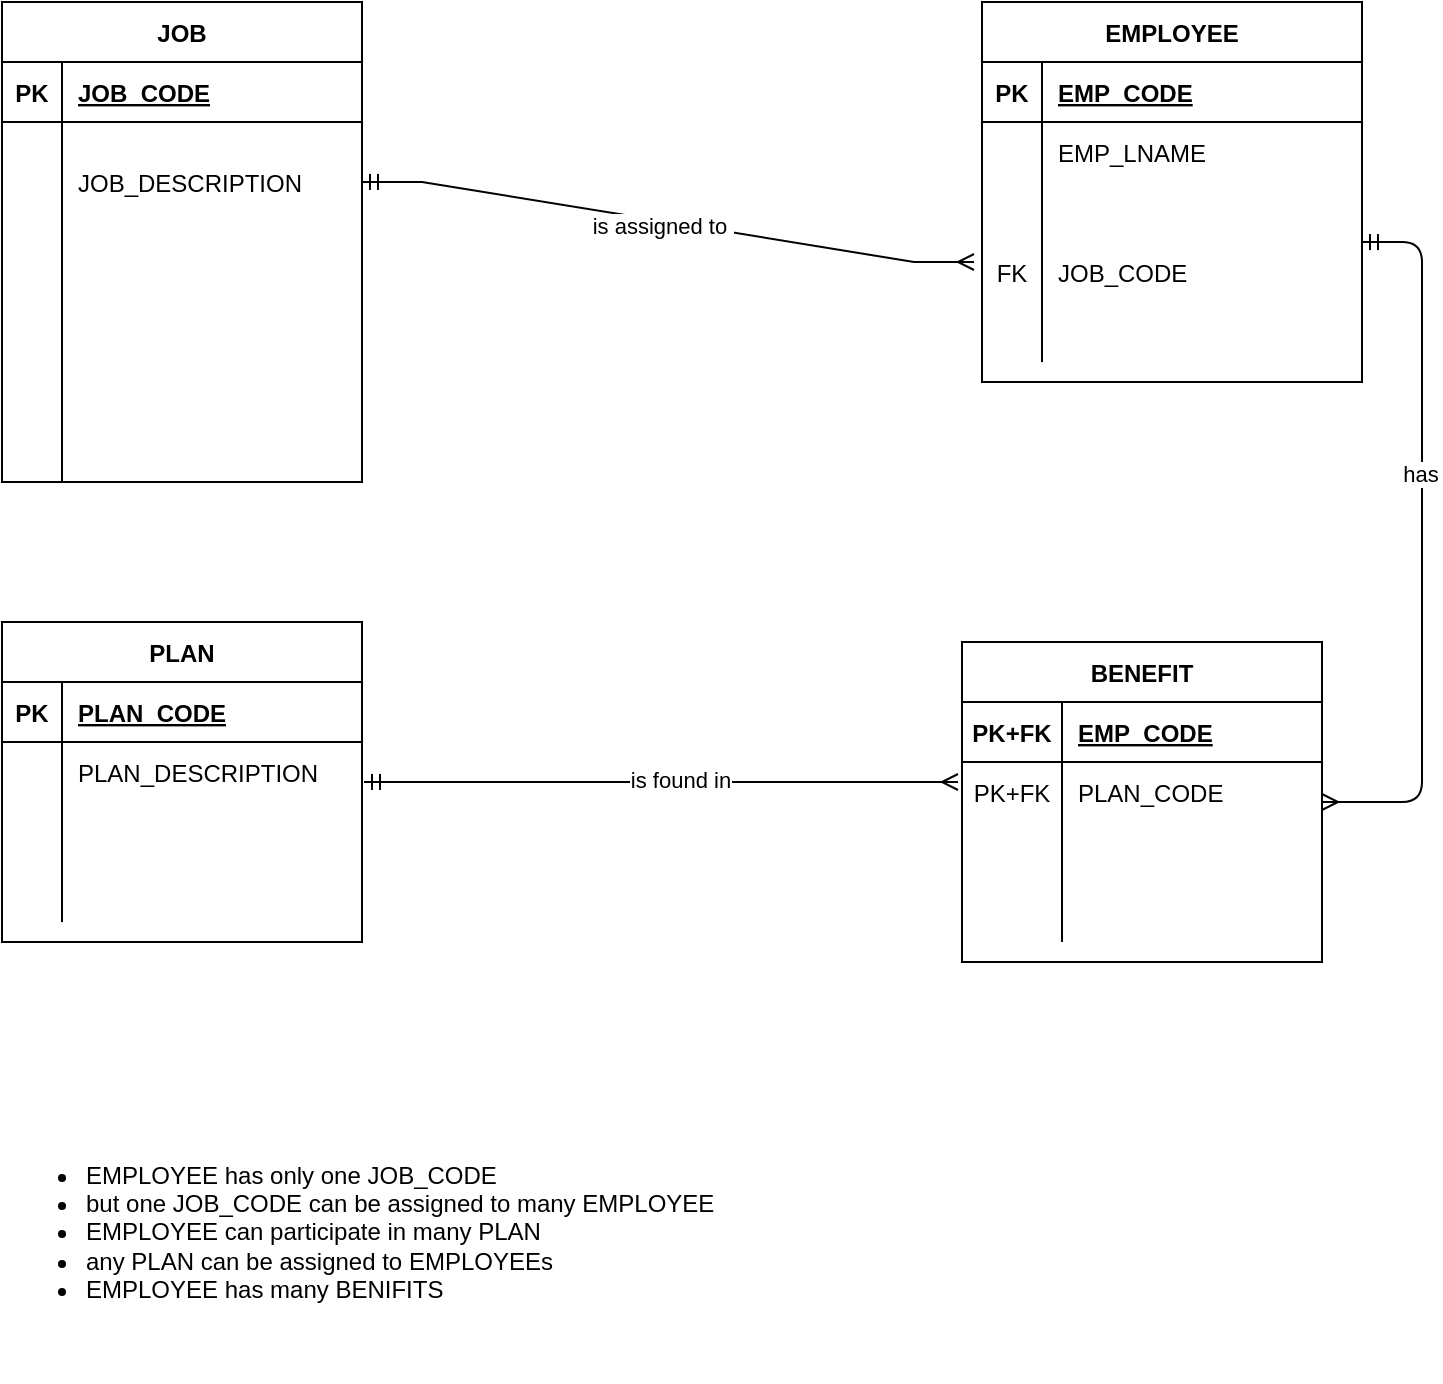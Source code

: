 <mxfile version="15.3.1" type="github">
  <diagram id="K2ibX2l2OvX5-s6gczWc" name="Page-1">
    <mxGraphModel dx="1579" dy="827" grid="1" gridSize="10" guides="1" tooltips="1" connect="1" arrows="1" fold="1" page="1" pageScale="1" pageWidth="850" pageHeight="1100" math="0" shadow="0">
      <root>
        <mxCell id="0" />
        <mxCell id="1" parent="0" />
        <mxCell id="dyomKhumMqTRPVze4Xgc-1" value="EMPLOYEE" style="shape=table;startSize=30;container=1;collapsible=1;childLayout=tableLayout;fixedRows=1;rowLines=0;fontStyle=1;align=center;resizeLast=1;" vertex="1" parent="1">
          <mxGeometry x="530" y="50" width="190" height="190" as="geometry" />
        </mxCell>
        <mxCell id="dyomKhumMqTRPVze4Xgc-2" value="" style="shape=partialRectangle;collapsible=0;dropTarget=0;pointerEvents=0;fillColor=none;top=0;left=0;bottom=1;right=0;points=[[0,0.5],[1,0.5]];portConstraint=eastwest;" vertex="1" parent="dyomKhumMqTRPVze4Xgc-1">
          <mxGeometry y="30" width="190" height="30" as="geometry" />
        </mxCell>
        <mxCell id="dyomKhumMqTRPVze4Xgc-3" value="PK" style="shape=partialRectangle;connectable=0;fillColor=none;top=0;left=0;bottom=0;right=0;fontStyle=1;overflow=hidden;" vertex="1" parent="dyomKhumMqTRPVze4Xgc-2">
          <mxGeometry width="30" height="30" as="geometry">
            <mxRectangle width="30" height="30" as="alternateBounds" />
          </mxGeometry>
        </mxCell>
        <mxCell id="dyomKhumMqTRPVze4Xgc-4" value="EMP_CODE" style="shape=partialRectangle;connectable=0;fillColor=none;top=0;left=0;bottom=0;right=0;align=left;spacingLeft=6;fontStyle=5;overflow=hidden;" vertex="1" parent="dyomKhumMqTRPVze4Xgc-2">
          <mxGeometry x="30" width="160" height="30" as="geometry">
            <mxRectangle width="160" height="30" as="alternateBounds" />
          </mxGeometry>
        </mxCell>
        <mxCell id="dyomKhumMqTRPVze4Xgc-5" value="" style="shape=partialRectangle;collapsible=0;dropTarget=0;pointerEvents=0;fillColor=none;top=0;left=0;bottom=0;right=0;points=[[0,0.5],[1,0.5]];portConstraint=eastwest;" vertex="1" parent="dyomKhumMqTRPVze4Xgc-1">
          <mxGeometry y="60" width="190" height="30" as="geometry" />
        </mxCell>
        <mxCell id="dyomKhumMqTRPVze4Xgc-6" value="" style="shape=partialRectangle;connectable=0;fillColor=none;top=0;left=0;bottom=0;right=0;editable=1;overflow=hidden;" vertex="1" parent="dyomKhumMqTRPVze4Xgc-5">
          <mxGeometry width="30" height="30" as="geometry">
            <mxRectangle width="30" height="30" as="alternateBounds" />
          </mxGeometry>
        </mxCell>
        <mxCell id="dyomKhumMqTRPVze4Xgc-7" value="EMP_LNAME" style="shape=partialRectangle;connectable=0;fillColor=none;top=0;left=0;bottom=0;right=0;align=left;spacingLeft=6;overflow=hidden;" vertex="1" parent="dyomKhumMqTRPVze4Xgc-5">
          <mxGeometry x="30" width="160" height="30" as="geometry">
            <mxRectangle width="160" height="30" as="alternateBounds" />
          </mxGeometry>
        </mxCell>
        <mxCell id="dyomKhumMqTRPVze4Xgc-8" value="" style="shape=partialRectangle;collapsible=0;dropTarget=0;pointerEvents=0;fillColor=none;top=0;left=0;bottom=0;right=0;points=[[0,0.5],[1,0.5]];portConstraint=eastwest;" vertex="1" parent="dyomKhumMqTRPVze4Xgc-1">
          <mxGeometry y="90" width="190" height="30" as="geometry" />
        </mxCell>
        <mxCell id="dyomKhumMqTRPVze4Xgc-9" value="" style="shape=partialRectangle;connectable=0;fillColor=none;top=0;left=0;bottom=0;right=0;editable=1;overflow=hidden;" vertex="1" parent="dyomKhumMqTRPVze4Xgc-8">
          <mxGeometry width="30" height="30" as="geometry">
            <mxRectangle width="30" height="30" as="alternateBounds" />
          </mxGeometry>
        </mxCell>
        <mxCell id="dyomKhumMqTRPVze4Xgc-10" value="" style="shape=partialRectangle;connectable=0;fillColor=none;top=0;left=0;bottom=0;right=0;align=left;spacingLeft=6;overflow=hidden;" vertex="1" parent="dyomKhumMqTRPVze4Xgc-8">
          <mxGeometry x="30" width="160" height="30" as="geometry">
            <mxRectangle width="160" height="30" as="alternateBounds" />
          </mxGeometry>
        </mxCell>
        <mxCell id="dyomKhumMqTRPVze4Xgc-87" value="" style="shape=partialRectangle;collapsible=0;dropTarget=0;pointerEvents=0;fillColor=none;top=0;left=0;bottom=0;right=0;points=[[0,0.5],[1,0.5]];portConstraint=eastwest;" vertex="1" parent="dyomKhumMqTRPVze4Xgc-1">
          <mxGeometry y="120" width="190" height="30" as="geometry" />
        </mxCell>
        <mxCell id="dyomKhumMqTRPVze4Xgc-88" value="FK" style="shape=partialRectangle;connectable=0;fillColor=none;top=0;left=0;bottom=0;right=0;editable=1;overflow=hidden;" vertex="1" parent="dyomKhumMqTRPVze4Xgc-87">
          <mxGeometry width="30" height="30" as="geometry">
            <mxRectangle width="30" height="30" as="alternateBounds" />
          </mxGeometry>
        </mxCell>
        <mxCell id="dyomKhumMqTRPVze4Xgc-89" value="JOB_CODE" style="shape=partialRectangle;connectable=0;fillColor=none;top=0;left=0;bottom=0;right=0;align=left;spacingLeft=6;overflow=hidden;" vertex="1" parent="dyomKhumMqTRPVze4Xgc-87">
          <mxGeometry x="30" width="160" height="30" as="geometry">
            <mxRectangle width="160" height="30" as="alternateBounds" />
          </mxGeometry>
        </mxCell>
        <mxCell id="dyomKhumMqTRPVze4Xgc-11" value="" style="shape=partialRectangle;collapsible=0;dropTarget=0;pointerEvents=0;fillColor=none;top=0;left=0;bottom=0;right=0;points=[[0,0.5],[1,0.5]];portConstraint=eastwest;" vertex="1" parent="dyomKhumMqTRPVze4Xgc-1">
          <mxGeometry y="150" width="190" height="30" as="geometry" />
        </mxCell>
        <mxCell id="dyomKhumMqTRPVze4Xgc-12" value="" style="shape=partialRectangle;connectable=0;fillColor=none;top=0;left=0;bottom=0;right=0;editable=1;overflow=hidden;" vertex="1" parent="dyomKhumMqTRPVze4Xgc-11">
          <mxGeometry width="30" height="30" as="geometry">
            <mxRectangle width="30" height="30" as="alternateBounds" />
          </mxGeometry>
        </mxCell>
        <mxCell id="dyomKhumMqTRPVze4Xgc-13" value="" style="shape=partialRectangle;connectable=0;fillColor=none;top=0;left=0;bottom=0;right=0;align=left;spacingLeft=6;overflow=hidden;" vertex="1" parent="dyomKhumMqTRPVze4Xgc-11">
          <mxGeometry x="30" width="160" height="30" as="geometry">
            <mxRectangle width="160" height="30" as="alternateBounds" />
          </mxGeometry>
        </mxCell>
        <mxCell id="dyomKhumMqTRPVze4Xgc-28" value="BENEFIT" style="shape=table;startSize=30;container=1;collapsible=1;childLayout=tableLayout;fixedRows=1;rowLines=0;fontStyle=1;align=center;resizeLast=1;" vertex="1" parent="1">
          <mxGeometry x="520" y="370" width="180" height="160" as="geometry" />
        </mxCell>
        <mxCell id="dyomKhumMqTRPVze4Xgc-29" value="" style="shape=partialRectangle;collapsible=0;dropTarget=0;pointerEvents=0;fillColor=none;top=0;left=0;bottom=1;right=0;points=[[0,0.5],[1,0.5]];portConstraint=eastwest;" vertex="1" parent="dyomKhumMqTRPVze4Xgc-28">
          <mxGeometry y="30" width="180" height="30" as="geometry" />
        </mxCell>
        <mxCell id="dyomKhumMqTRPVze4Xgc-30" value="PK+FK" style="shape=partialRectangle;connectable=0;fillColor=none;top=0;left=0;bottom=0;right=0;fontStyle=1;overflow=hidden;" vertex="1" parent="dyomKhumMqTRPVze4Xgc-29">
          <mxGeometry width="50" height="30" as="geometry">
            <mxRectangle width="50" height="30" as="alternateBounds" />
          </mxGeometry>
        </mxCell>
        <mxCell id="dyomKhumMqTRPVze4Xgc-31" value="EMP_CODE" style="shape=partialRectangle;connectable=0;fillColor=none;top=0;left=0;bottom=0;right=0;align=left;spacingLeft=6;fontStyle=5;overflow=hidden;" vertex="1" parent="dyomKhumMqTRPVze4Xgc-29">
          <mxGeometry x="50" width="130" height="30" as="geometry">
            <mxRectangle width="130" height="30" as="alternateBounds" />
          </mxGeometry>
        </mxCell>
        <mxCell id="dyomKhumMqTRPVze4Xgc-32" value="" style="shape=partialRectangle;collapsible=0;dropTarget=0;pointerEvents=0;fillColor=none;top=0;left=0;bottom=0;right=0;points=[[0,0.5],[1,0.5]];portConstraint=eastwest;" vertex="1" parent="dyomKhumMqTRPVze4Xgc-28">
          <mxGeometry y="60" width="180" height="30" as="geometry" />
        </mxCell>
        <mxCell id="dyomKhumMqTRPVze4Xgc-33" value="PK+FK" style="shape=partialRectangle;connectable=0;fillColor=none;top=0;left=0;bottom=0;right=0;editable=1;overflow=hidden;" vertex="1" parent="dyomKhumMqTRPVze4Xgc-32">
          <mxGeometry width="50" height="30" as="geometry">
            <mxRectangle width="50" height="30" as="alternateBounds" />
          </mxGeometry>
        </mxCell>
        <mxCell id="dyomKhumMqTRPVze4Xgc-34" value="PLAN_CODE" style="shape=partialRectangle;connectable=0;fillColor=none;top=0;left=0;bottom=0;right=0;align=left;spacingLeft=6;overflow=hidden;" vertex="1" parent="dyomKhumMqTRPVze4Xgc-32">
          <mxGeometry x="50" width="130" height="30" as="geometry">
            <mxRectangle width="130" height="30" as="alternateBounds" />
          </mxGeometry>
        </mxCell>
        <mxCell id="dyomKhumMqTRPVze4Xgc-35" value="" style="shape=partialRectangle;collapsible=0;dropTarget=0;pointerEvents=0;fillColor=none;top=0;left=0;bottom=0;right=0;points=[[0,0.5],[1,0.5]];portConstraint=eastwest;" vertex="1" parent="dyomKhumMqTRPVze4Xgc-28">
          <mxGeometry y="90" width="180" height="30" as="geometry" />
        </mxCell>
        <mxCell id="dyomKhumMqTRPVze4Xgc-36" value="" style="shape=partialRectangle;connectable=0;fillColor=none;top=0;left=0;bottom=0;right=0;editable=1;overflow=hidden;" vertex="1" parent="dyomKhumMqTRPVze4Xgc-35">
          <mxGeometry width="50" height="30" as="geometry">
            <mxRectangle width="50" height="30" as="alternateBounds" />
          </mxGeometry>
        </mxCell>
        <mxCell id="dyomKhumMqTRPVze4Xgc-37" value="" style="shape=partialRectangle;connectable=0;fillColor=none;top=0;left=0;bottom=0;right=0;align=left;spacingLeft=6;overflow=hidden;" vertex="1" parent="dyomKhumMqTRPVze4Xgc-35">
          <mxGeometry x="50" width="130" height="30" as="geometry">
            <mxRectangle width="130" height="30" as="alternateBounds" />
          </mxGeometry>
        </mxCell>
        <mxCell id="dyomKhumMqTRPVze4Xgc-38" value="" style="shape=partialRectangle;collapsible=0;dropTarget=0;pointerEvents=0;fillColor=none;top=0;left=0;bottom=0;right=0;points=[[0,0.5],[1,0.5]];portConstraint=eastwest;" vertex="1" parent="dyomKhumMqTRPVze4Xgc-28">
          <mxGeometry y="120" width="180" height="30" as="geometry" />
        </mxCell>
        <mxCell id="dyomKhumMqTRPVze4Xgc-39" value="" style="shape=partialRectangle;connectable=0;fillColor=none;top=0;left=0;bottom=0;right=0;editable=1;overflow=hidden;" vertex="1" parent="dyomKhumMqTRPVze4Xgc-38">
          <mxGeometry width="50" height="30" as="geometry">
            <mxRectangle width="50" height="30" as="alternateBounds" />
          </mxGeometry>
        </mxCell>
        <mxCell id="dyomKhumMqTRPVze4Xgc-40" value="" style="shape=partialRectangle;connectable=0;fillColor=none;top=0;left=0;bottom=0;right=0;align=left;spacingLeft=6;overflow=hidden;" vertex="1" parent="dyomKhumMqTRPVze4Xgc-38">
          <mxGeometry x="50" width="130" height="30" as="geometry">
            <mxRectangle width="130" height="30" as="alternateBounds" />
          </mxGeometry>
        </mxCell>
        <mxCell id="dyomKhumMqTRPVze4Xgc-41" value="JOB" style="shape=table;startSize=30;container=1;collapsible=1;childLayout=tableLayout;fixedRows=1;rowLines=0;fontStyle=1;align=center;resizeLast=1;" vertex="1" parent="1">
          <mxGeometry x="40" y="50" width="180" height="240" as="geometry" />
        </mxCell>
        <mxCell id="dyomKhumMqTRPVze4Xgc-42" value="" style="shape=partialRectangle;collapsible=0;dropTarget=0;pointerEvents=0;fillColor=none;top=0;left=0;bottom=1;right=0;points=[[0,0.5],[1,0.5]];portConstraint=eastwest;" vertex="1" parent="dyomKhumMqTRPVze4Xgc-41">
          <mxGeometry y="30" width="180" height="30" as="geometry" />
        </mxCell>
        <mxCell id="dyomKhumMqTRPVze4Xgc-43" value="PK" style="shape=partialRectangle;connectable=0;fillColor=none;top=0;left=0;bottom=0;right=0;fontStyle=1;overflow=hidden;" vertex="1" parent="dyomKhumMqTRPVze4Xgc-42">
          <mxGeometry width="30" height="30" as="geometry">
            <mxRectangle width="30" height="30" as="alternateBounds" />
          </mxGeometry>
        </mxCell>
        <mxCell id="dyomKhumMqTRPVze4Xgc-44" value="JOB_CODE" style="shape=partialRectangle;connectable=0;fillColor=none;top=0;left=0;bottom=0;right=0;align=left;spacingLeft=6;fontStyle=5;overflow=hidden;" vertex="1" parent="dyomKhumMqTRPVze4Xgc-42">
          <mxGeometry x="30" width="150" height="30" as="geometry">
            <mxRectangle width="150" height="30" as="alternateBounds" />
          </mxGeometry>
        </mxCell>
        <mxCell id="dyomKhumMqTRPVze4Xgc-45" value="" style="shape=partialRectangle;collapsible=0;dropTarget=0;pointerEvents=0;fillColor=none;top=0;left=0;bottom=0;right=0;points=[[0,0.5],[1,0.5]];portConstraint=eastwest;" vertex="1" parent="dyomKhumMqTRPVze4Xgc-41">
          <mxGeometry y="60" width="180" height="60" as="geometry" />
        </mxCell>
        <mxCell id="dyomKhumMqTRPVze4Xgc-46" value="" style="shape=partialRectangle;connectable=0;fillColor=none;top=0;left=0;bottom=0;right=0;editable=1;overflow=hidden;" vertex="1" parent="dyomKhumMqTRPVze4Xgc-45">
          <mxGeometry width="30" height="60" as="geometry">
            <mxRectangle width="30" height="60" as="alternateBounds" />
          </mxGeometry>
        </mxCell>
        <mxCell id="dyomKhumMqTRPVze4Xgc-47" value="JOB_DESCRIPTION" style="shape=partialRectangle;connectable=0;fillColor=none;top=0;left=0;bottom=0;right=0;align=left;spacingLeft=6;overflow=hidden;" vertex="1" parent="dyomKhumMqTRPVze4Xgc-45">
          <mxGeometry x="30" width="150" height="60" as="geometry">
            <mxRectangle width="150" height="60" as="alternateBounds" />
          </mxGeometry>
        </mxCell>
        <mxCell id="dyomKhumMqTRPVze4Xgc-104" value="" style="shape=partialRectangle;collapsible=0;dropTarget=0;pointerEvents=0;fillColor=none;top=0;left=0;bottom=0;right=0;points=[[0,0.5],[1,0.5]];portConstraint=eastwest;" vertex="1" parent="dyomKhumMqTRPVze4Xgc-41">
          <mxGeometry y="120" width="180" height="60" as="geometry" />
        </mxCell>
        <mxCell id="dyomKhumMqTRPVze4Xgc-105" value="" style="shape=partialRectangle;connectable=0;fillColor=none;top=0;left=0;bottom=0;right=0;editable=1;overflow=hidden;" vertex="1" parent="dyomKhumMqTRPVze4Xgc-104">
          <mxGeometry width="30" height="60" as="geometry">
            <mxRectangle width="30" height="60" as="alternateBounds" />
          </mxGeometry>
        </mxCell>
        <mxCell id="dyomKhumMqTRPVze4Xgc-106" value="" style="shape=partialRectangle;connectable=0;fillColor=none;top=0;left=0;bottom=0;right=0;align=left;spacingLeft=6;overflow=hidden;" vertex="1" parent="dyomKhumMqTRPVze4Xgc-104">
          <mxGeometry x="30" width="150" height="60" as="geometry">
            <mxRectangle width="150" height="60" as="alternateBounds" />
          </mxGeometry>
        </mxCell>
        <mxCell id="dyomKhumMqTRPVze4Xgc-48" value="" style="shape=partialRectangle;collapsible=0;dropTarget=0;pointerEvents=0;fillColor=none;top=0;left=0;bottom=0;right=0;points=[[0,0.5],[1,0.5]];portConstraint=eastwest;" vertex="1" parent="dyomKhumMqTRPVze4Xgc-41">
          <mxGeometry y="180" width="180" height="30" as="geometry" />
        </mxCell>
        <mxCell id="dyomKhumMqTRPVze4Xgc-49" value="" style="shape=partialRectangle;connectable=0;fillColor=none;top=0;left=0;bottom=0;right=0;editable=1;overflow=hidden;" vertex="1" parent="dyomKhumMqTRPVze4Xgc-48">
          <mxGeometry width="30" height="30" as="geometry">
            <mxRectangle width="30" height="30" as="alternateBounds" />
          </mxGeometry>
        </mxCell>
        <mxCell id="dyomKhumMqTRPVze4Xgc-50" value="" style="shape=partialRectangle;connectable=0;fillColor=none;top=0;left=0;bottom=0;right=0;align=left;spacingLeft=6;overflow=hidden;" vertex="1" parent="dyomKhumMqTRPVze4Xgc-48">
          <mxGeometry x="30" width="150" height="30" as="geometry">
            <mxRectangle width="150" height="30" as="alternateBounds" />
          </mxGeometry>
        </mxCell>
        <mxCell id="dyomKhumMqTRPVze4Xgc-51" value="" style="shape=partialRectangle;collapsible=0;dropTarget=0;pointerEvents=0;fillColor=none;top=0;left=0;bottom=0;right=0;points=[[0,0.5],[1,0.5]];portConstraint=eastwest;" vertex="1" parent="dyomKhumMqTRPVze4Xgc-41">
          <mxGeometry y="210" width="180" height="30" as="geometry" />
        </mxCell>
        <mxCell id="dyomKhumMqTRPVze4Xgc-52" value="" style="shape=partialRectangle;connectable=0;fillColor=none;top=0;left=0;bottom=0;right=0;editable=1;overflow=hidden;" vertex="1" parent="dyomKhumMqTRPVze4Xgc-51">
          <mxGeometry width="30" height="30" as="geometry">
            <mxRectangle width="30" height="30" as="alternateBounds" />
          </mxGeometry>
        </mxCell>
        <mxCell id="dyomKhumMqTRPVze4Xgc-53" value="" style="shape=partialRectangle;connectable=0;fillColor=none;top=0;left=0;bottom=0;right=0;align=left;spacingLeft=6;overflow=hidden;" vertex="1" parent="dyomKhumMqTRPVze4Xgc-51">
          <mxGeometry x="30" width="150" height="30" as="geometry">
            <mxRectangle width="150" height="30" as="alternateBounds" />
          </mxGeometry>
        </mxCell>
        <mxCell id="dyomKhumMqTRPVze4Xgc-54" value="PLAN" style="shape=table;startSize=30;container=1;collapsible=1;childLayout=tableLayout;fixedRows=1;rowLines=0;fontStyle=1;align=center;resizeLast=1;" vertex="1" parent="1">
          <mxGeometry x="40" y="360" width="180" height="160" as="geometry" />
        </mxCell>
        <mxCell id="dyomKhumMqTRPVze4Xgc-55" value="" style="shape=partialRectangle;collapsible=0;dropTarget=0;pointerEvents=0;fillColor=none;top=0;left=0;bottom=1;right=0;points=[[0,0.5],[1,0.5]];portConstraint=eastwest;" vertex="1" parent="dyomKhumMqTRPVze4Xgc-54">
          <mxGeometry y="30" width="180" height="30" as="geometry" />
        </mxCell>
        <mxCell id="dyomKhumMqTRPVze4Xgc-56" value="PK" style="shape=partialRectangle;connectable=0;fillColor=none;top=0;left=0;bottom=0;right=0;fontStyle=1;overflow=hidden;" vertex="1" parent="dyomKhumMqTRPVze4Xgc-55">
          <mxGeometry width="30" height="30" as="geometry">
            <mxRectangle width="30" height="30" as="alternateBounds" />
          </mxGeometry>
        </mxCell>
        <mxCell id="dyomKhumMqTRPVze4Xgc-57" value="PLAN_CODE" style="shape=partialRectangle;connectable=0;fillColor=none;top=0;left=0;bottom=0;right=0;align=left;spacingLeft=6;fontStyle=5;overflow=hidden;" vertex="1" parent="dyomKhumMqTRPVze4Xgc-55">
          <mxGeometry x="30" width="150" height="30" as="geometry">
            <mxRectangle width="150" height="30" as="alternateBounds" />
          </mxGeometry>
        </mxCell>
        <mxCell id="dyomKhumMqTRPVze4Xgc-58" value="" style="shape=partialRectangle;collapsible=0;dropTarget=0;pointerEvents=0;fillColor=none;top=0;left=0;bottom=0;right=0;points=[[0,0.5],[1,0.5]];portConstraint=eastwest;" vertex="1" parent="dyomKhumMqTRPVze4Xgc-54">
          <mxGeometry y="60" width="180" height="30" as="geometry" />
        </mxCell>
        <mxCell id="dyomKhumMqTRPVze4Xgc-59" value="" style="shape=partialRectangle;connectable=0;fillColor=none;top=0;left=0;bottom=0;right=0;editable=1;overflow=hidden;" vertex="1" parent="dyomKhumMqTRPVze4Xgc-58">
          <mxGeometry width="30" height="30" as="geometry">
            <mxRectangle width="30" height="30" as="alternateBounds" />
          </mxGeometry>
        </mxCell>
        <mxCell id="dyomKhumMqTRPVze4Xgc-60" value="PLAN_DESCRIPTION" style="shape=partialRectangle;connectable=0;fillColor=none;top=0;left=0;bottom=0;right=0;align=left;spacingLeft=6;overflow=hidden;" vertex="1" parent="dyomKhumMqTRPVze4Xgc-58">
          <mxGeometry x="30" width="150" height="30" as="geometry">
            <mxRectangle width="150" height="30" as="alternateBounds" />
          </mxGeometry>
        </mxCell>
        <mxCell id="dyomKhumMqTRPVze4Xgc-61" value="" style="shape=partialRectangle;collapsible=0;dropTarget=0;pointerEvents=0;fillColor=none;top=0;left=0;bottom=0;right=0;points=[[0,0.5],[1,0.5]];portConstraint=eastwest;" vertex="1" parent="dyomKhumMqTRPVze4Xgc-54">
          <mxGeometry y="90" width="180" height="30" as="geometry" />
        </mxCell>
        <mxCell id="dyomKhumMqTRPVze4Xgc-62" value="" style="shape=partialRectangle;connectable=0;fillColor=none;top=0;left=0;bottom=0;right=0;editable=1;overflow=hidden;" vertex="1" parent="dyomKhumMqTRPVze4Xgc-61">
          <mxGeometry width="30" height="30" as="geometry">
            <mxRectangle width="30" height="30" as="alternateBounds" />
          </mxGeometry>
        </mxCell>
        <mxCell id="dyomKhumMqTRPVze4Xgc-63" value="" style="shape=partialRectangle;connectable=0;fillColor=none;top=0;left=0;bottom=0;right=0;align=left;spacingLeft=6;overflow=hidden;" vertex="1" parent="dyomKhumMqTRPVze4Xgc-61">
          <mxGeometry x="30" width="150" height="30" as="geometry">
            <mxRectangle width="150" height="30" as="alternateBounds" />
          </mxGeometry>
        </mxCell>
        <mxCell id="dyomKhumMqTRPVze4Xgc-64" value="" style="shape=partialRectangle;collapsible=0;dropTarget=0;pointerEvents=0;fillColor=none;top=0;left=0;bottom=0;right=0;points=[[0,0.5],[1,0.5]];portConstraint=eastwest;" vertex="1" parent="dyomKhumMqTRPVze4Xgc-54">
          <mxGeometry y="120" width="180" height="30" as="geometry" />
        </mxCell>
        <mxCell id="dyomKhumMqTRPVze4Xgc-65" value="" style="shape=partialRectangle;connectable=0;fillColor=none;top=0;left=0;bottom=0;right=0;editable=1;overflow=hidden;" vertex="1" parent="dyomKhumMqTRPVze4Xgc-64">
          <mxGeometry width="30" height="30" as="geometry">
            <mxRectangle width="30" height="30" as="alternateBounds" />
          </mxGeometry>
        </mxCell>
        <mxCell id="dyomKhumMqTRPVze4Xgc-66" value="" style="shape=partialRectangle;connectable=0;fillColor=none;top=0;left=0;bottom=0;right=0;align=left;spacingLeft=6;overflow=hidden;" vertex="1" parent="dyomKhumMqTRPVze4Xgc-64">
          <mxGeometry x="30" width="150" height="30" as="geometry">
            <mxRectangle width="150" height="30" as="alternateBounds" />
          </mxGeometry>
        </mxCell>
        <mxCell id="dyomKhumMqTRPVze4Xgc-71" value="" style="edgeStyle=entityRelationEdgeStyle;fontSize=12;html=1;endArrow=ERmany;startArrow=ERmandOne;rounded=0;endFill=0;exitX=1;exitY=0.5;exitDx=0;exitDy=0;" edge="1" parent="1" source="dyomKhumMqTRPVze4Xgc-45">
          <mxGeometry width="100" height="100" relative="1" as="geometry">
            <mxPoint x="220" y="190" as="sourcePoint" />
            <mxPoint x="526" y="180" as="targetPoint" />
          </mxGeometry>
        </mxCell>
        <mxCell id="dyomKhumMqTRPVze4Xgc-90" value="Text" style="edgeLabel;html=1;align=center;verticalAlign=middle;resizable=0;points=[];" vertex="1" connectable="0" parent="dyomKhumMqTRPVze4Xgc-71">
          <mxGeometry x="-0.024" y="-1" relative="1" as="geometry">
            <mxPoint y="-1" as="offset" />
          </mxGeometry>
        </mxCell>
        <mxCell id="dyomKhumMqTRPVze4Xgc-112" value="is assigned to&amp;nbsp;" style="edgeLabel;html=1;align=center;verticalAlign=middle;resizable=0;points=[];" vertex="1" connectable="0" parent="dyomKhumMqTRPVze4Xgc-71">
          <mxGeometry x="-0.016" y="-2" relative="1" as="geometry">
            <mxPoint as="offset" />
          </mxGeometry>
        </mxCell>
        <mxCell id="dyomKhumMqTRPVze4Xgc-72" value="" style="edgeStyle=entityRelationEdgeStyle;fontSize=12;html=1;endArrow=ERmany;startArrow=ERmandOne;endFill=0;" edge="1" parent="1">
          <mxGeometry width="100" height="100" relative="1" as="geometry">
            <mxPoint x="221" y="440" as="sourcePoint" />
            <mxPoint x="518" y="440" as="targetPoint" />
          </mxGeometry>
        </mxCell>
        <mxCell id="dyomKhumMqTRPVze4Xgc-114" value="is found in" style="edgeLabel;html=1;align=center;verticalAlign=middle;resizable=0;points=[];" vertex="1" connectable="0" parent="dyomKhumMqTRPVze4Xgc-72">
          <mxGeometry x="0.063" relative="1" as="geometry">
            <mxPoint y="-1" as="offset" />
          </mxGeometry>
        </mxCell>
        <mxCell id="dyomKhumMqTRPVze4Xgc-119" value="" style="edgeStyle=entityRelationEdgeStyle;fontSize=12;html=1;endArrow=ERmany;startArrow=ERmandOne;endFill=0;" edge="1" parent="1" target="dyomKhumMqTRPVze4Xgc-28">
          <mxGeometry width="100" height="100" relative="1" as="geometry">
            <mxPoint x="720" y="170" as="sourcePoint" />
            <mxPoint x="780" y="230" as="targetPoint" />
          </mxGeometry>
        </mxCell>
        <mxCell id="dyomKhumMqTRPVze4Xgc-120" value="has" style="edgeLabel;html=1;align=center;verticalAlign=middle;resizable=0;points=[];" vertex="1" connectable="0" parent="dyomKhumMqTRPVze4Xgc-119">
          <mxGeometry x="-0.189" y="-1" relative="1" as="geometry">
            <mxPoint as="offset" />
          </mxGeometry>
        </mxCell>
        <mxCell id="dyomKhumMqTRPVze4Xgc-123" value="&lt;ul&gt;&lt;li&gt;&lt;span style=&quot;text-align: center&quot;&gt;EMPLOYEE has only one JOB_CODE&lt;/span&gt;&lt;br&gt;&lt;/li&gt;&lt;li&gt;&lt;span style=&quot;text-align: center&quot;&gt;but one JOB_CODE can be assigned to many&amp;nbsp;&lt;/span&gt;EMPLOYEE&amp;nbsp;&lt;br&gt;&lt;/li&gt;&lt;li&gt;&lt;span style=&quot;text-align: center&quot;&gt;EMPLOYEE can participate in many PLAN&amp;nbsp;&lt;/span&gt;&lt;br&gt;&lt;/li&gt;&lt;li&gt;&lt;span style=&quot;text-align: center&quot;&gt;any PLAN can be assigned to EMPLOYEEs&lt;/span&gt;&lt;/li&gt;&lt;li&gt;EMPLOYEE has many BENIFITS&lt;/li&gt;&lt;/ul&gt;" style="text;strokeColor=none;fillColor=none;html=1;whiteSpace=wrap;verticalAlign=middle;overflow=hidden;" vertex="1" parent="1">
          <mxGeometry x="40" y="590" width="410" height="150" as="geometry" />
        </mxCell>
      </root>
    </mxGraphModel>
  </diagram>
</mxfile>
